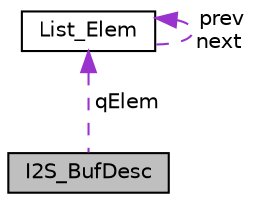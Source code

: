digraph "I2S_BufDesc"
{
  edge [fontname="Helvetica",fontsize="10",labelfontname="Helvetica",labelfontsize="10"];
  node [fontname="Helvetica",fontsize="10",shape=record];
  Node1 [label="I2S_BufDesc",height=0.2,width=0.4,color="black", fillcolor="grey75", style="filled", fontcolor="black"];
  Node2 -> Node1 [dir="back",color="darkorchid3",fontsize="10",style="dashed",label=" qElem" ];
  Node2 [label="List_Elem",height=0.2,width=0.4,color="black", fillcolor="white", style="filled",URL="$struct_list___elem.html"];
  Node2 -> Node2 [dir="back",color="darkorchid3",fontsize="10",style="dashed",label=" prev\nnext" ];
}
